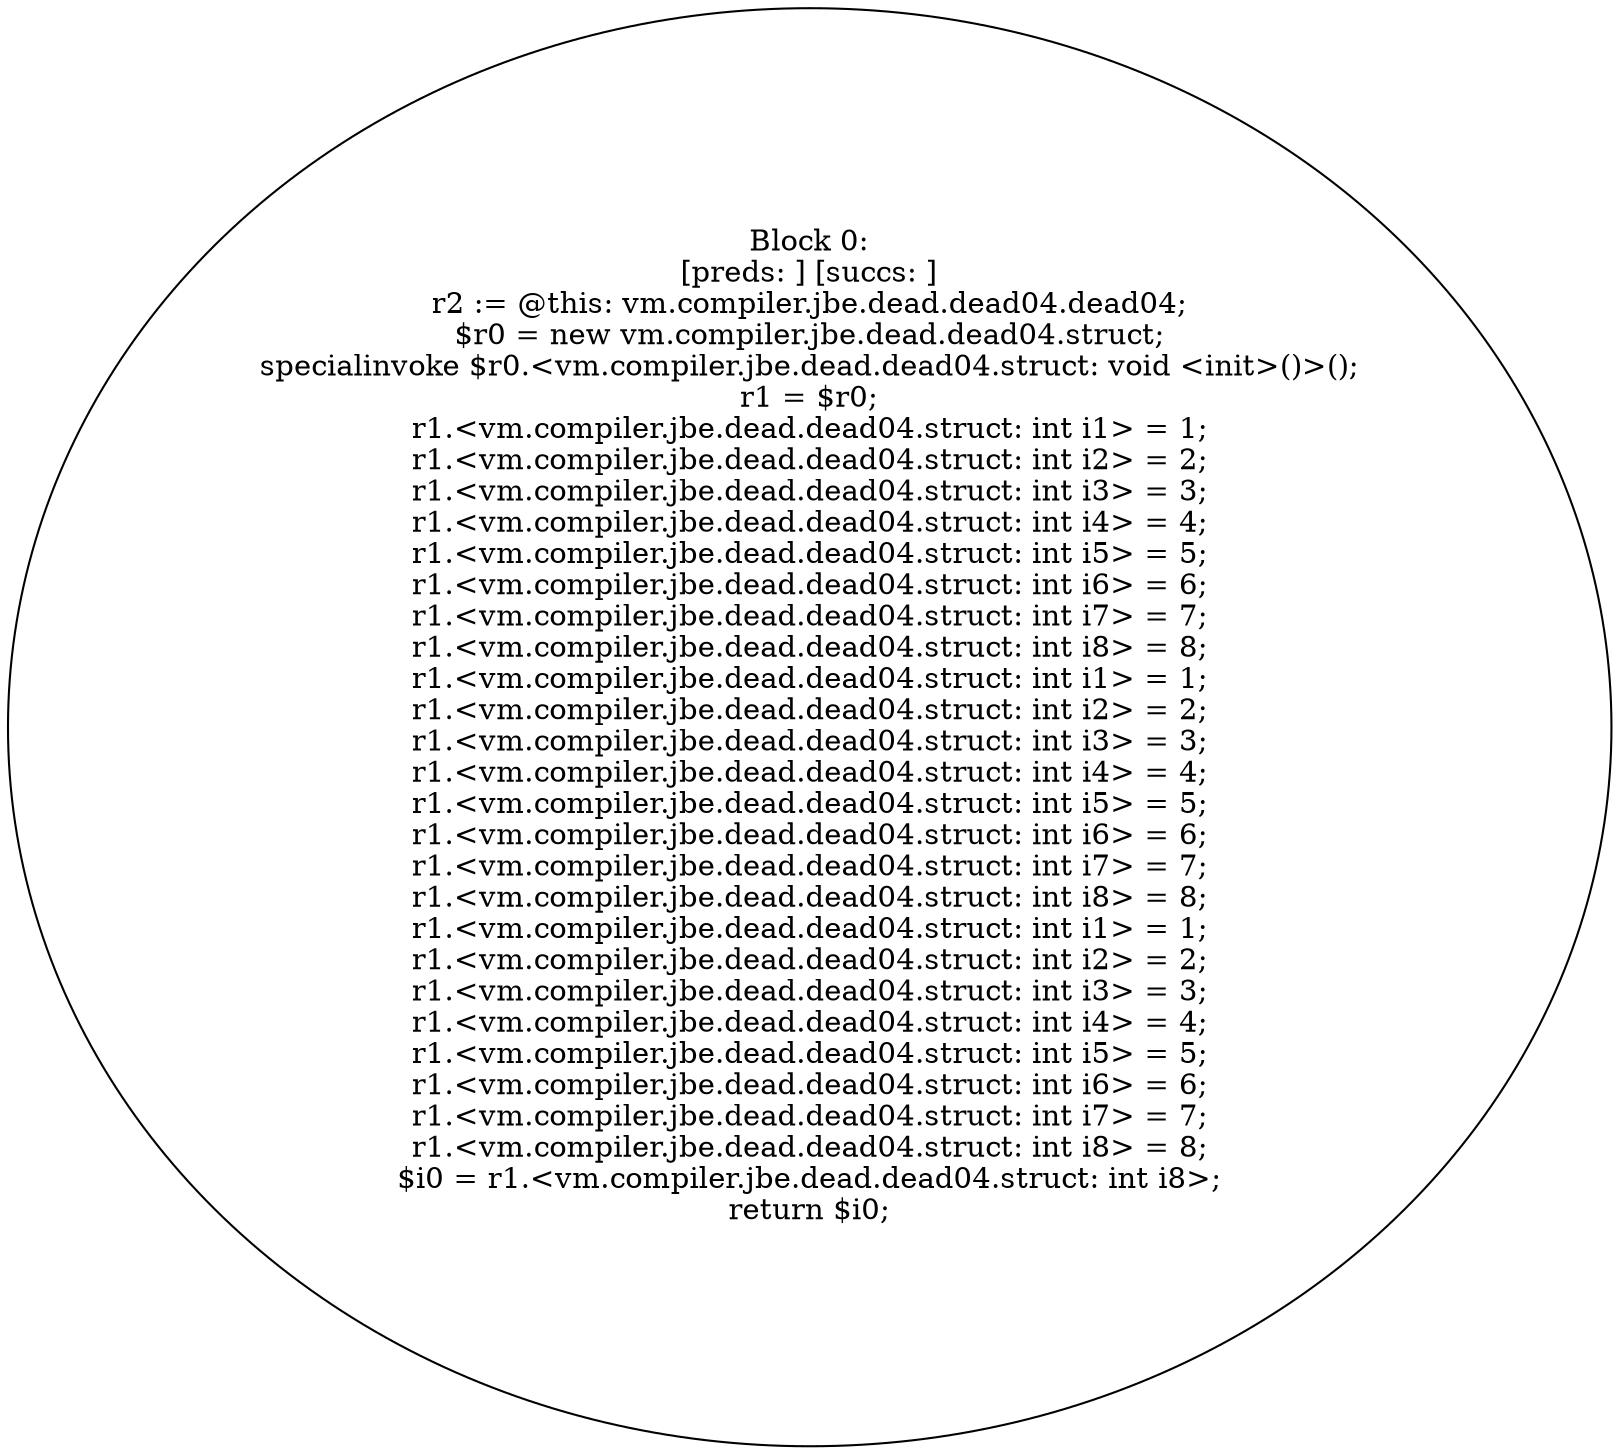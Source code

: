 digraph "unitGraph" {
    "Block 0:
[preds: ] [succs: ]
r2 := @this: vm.compiler.jbe.dead.dead04.dead04;
$r0 = new vm.compiler.jbe.dead.dead04.struct;
specialinvoke $r0.<vm.compiler.jbe.dead.dead04.struct: void <init>()>();
r1 = $r0;
r1.<vm.compiler.jbe.dead.dead04.struct: int i1> = 1;
r1.<vm.compiler.jbe.dead.dead04.struct: int i2> = 2;
r1.<vm.compiler.jbe.dead.dead04.struct: int i3> = 3;
r1.<vm.compiler.jbe.dead.dead04.struct: int i4> = 4;
r1.<vm.compiler.jbe.dead.dead04.struct: int i5> = 5;
r1.<vm.compiler.jbe.dead.dead04.struct: int i6> = 6;
r1.<vm.compiler.jbe.dead.dead04.struct: int i7> = 7;
r1.<vm.compiler.jbe.dead.dead04.struct: int i8> = 8;
r1.<vm.compiler.jbe.dead.dead04.struct: int i1> = 1;
r1.<vm.compiler.jbe.dead.dead04.struct: int i2> = 2;
r1.<vm.compiler.jbe.dead.dead04.struct: int i3> = 3;
r1.<vm.compiler.jbe.dead.dead04.struct: int i4> = 4;
r1.<vm.compiler.jbe.dead.dead04.struct: int i5> = 5;
r1.<vm.compiler.jbe.dead.dead04.struct: int i6> = 6;
r1.<vm.compiler.jbe.dead.dead04.struct: int i7> = 7;
r1.<vm.compiler.jbe.dead.dead04.struct: int i8> = 8;
r1.<vm.compiler.jbe.dead.dead04.struct: int i1> = 1;
r1.<vm.compiler.jbe.dead.dead04.struct: int i2> = 2;
r1.<vm.compiler.jbe.dead.dead04.struct: int i3> = 3;
r1.<vm.compiler.jbe.dead.dead04.struct: int i4> = 4;
r1.<vm.compiler.jbe.dead.dead04.struct: int i5> = 5;
r1.<vm.compiler.jbe.dead.dead04.struct: int i6> = 6;
r1.<vm.compiler.jbe.dead.dead04.struct: int i7> = 7;
r1.<vm.compiler.jbe.dead.dead04.struct: int i8> = 8;
$i0 = r1.<vm.compiler.jbe.dead.dead04.struct: int i8>;
return $i0;
"
}

